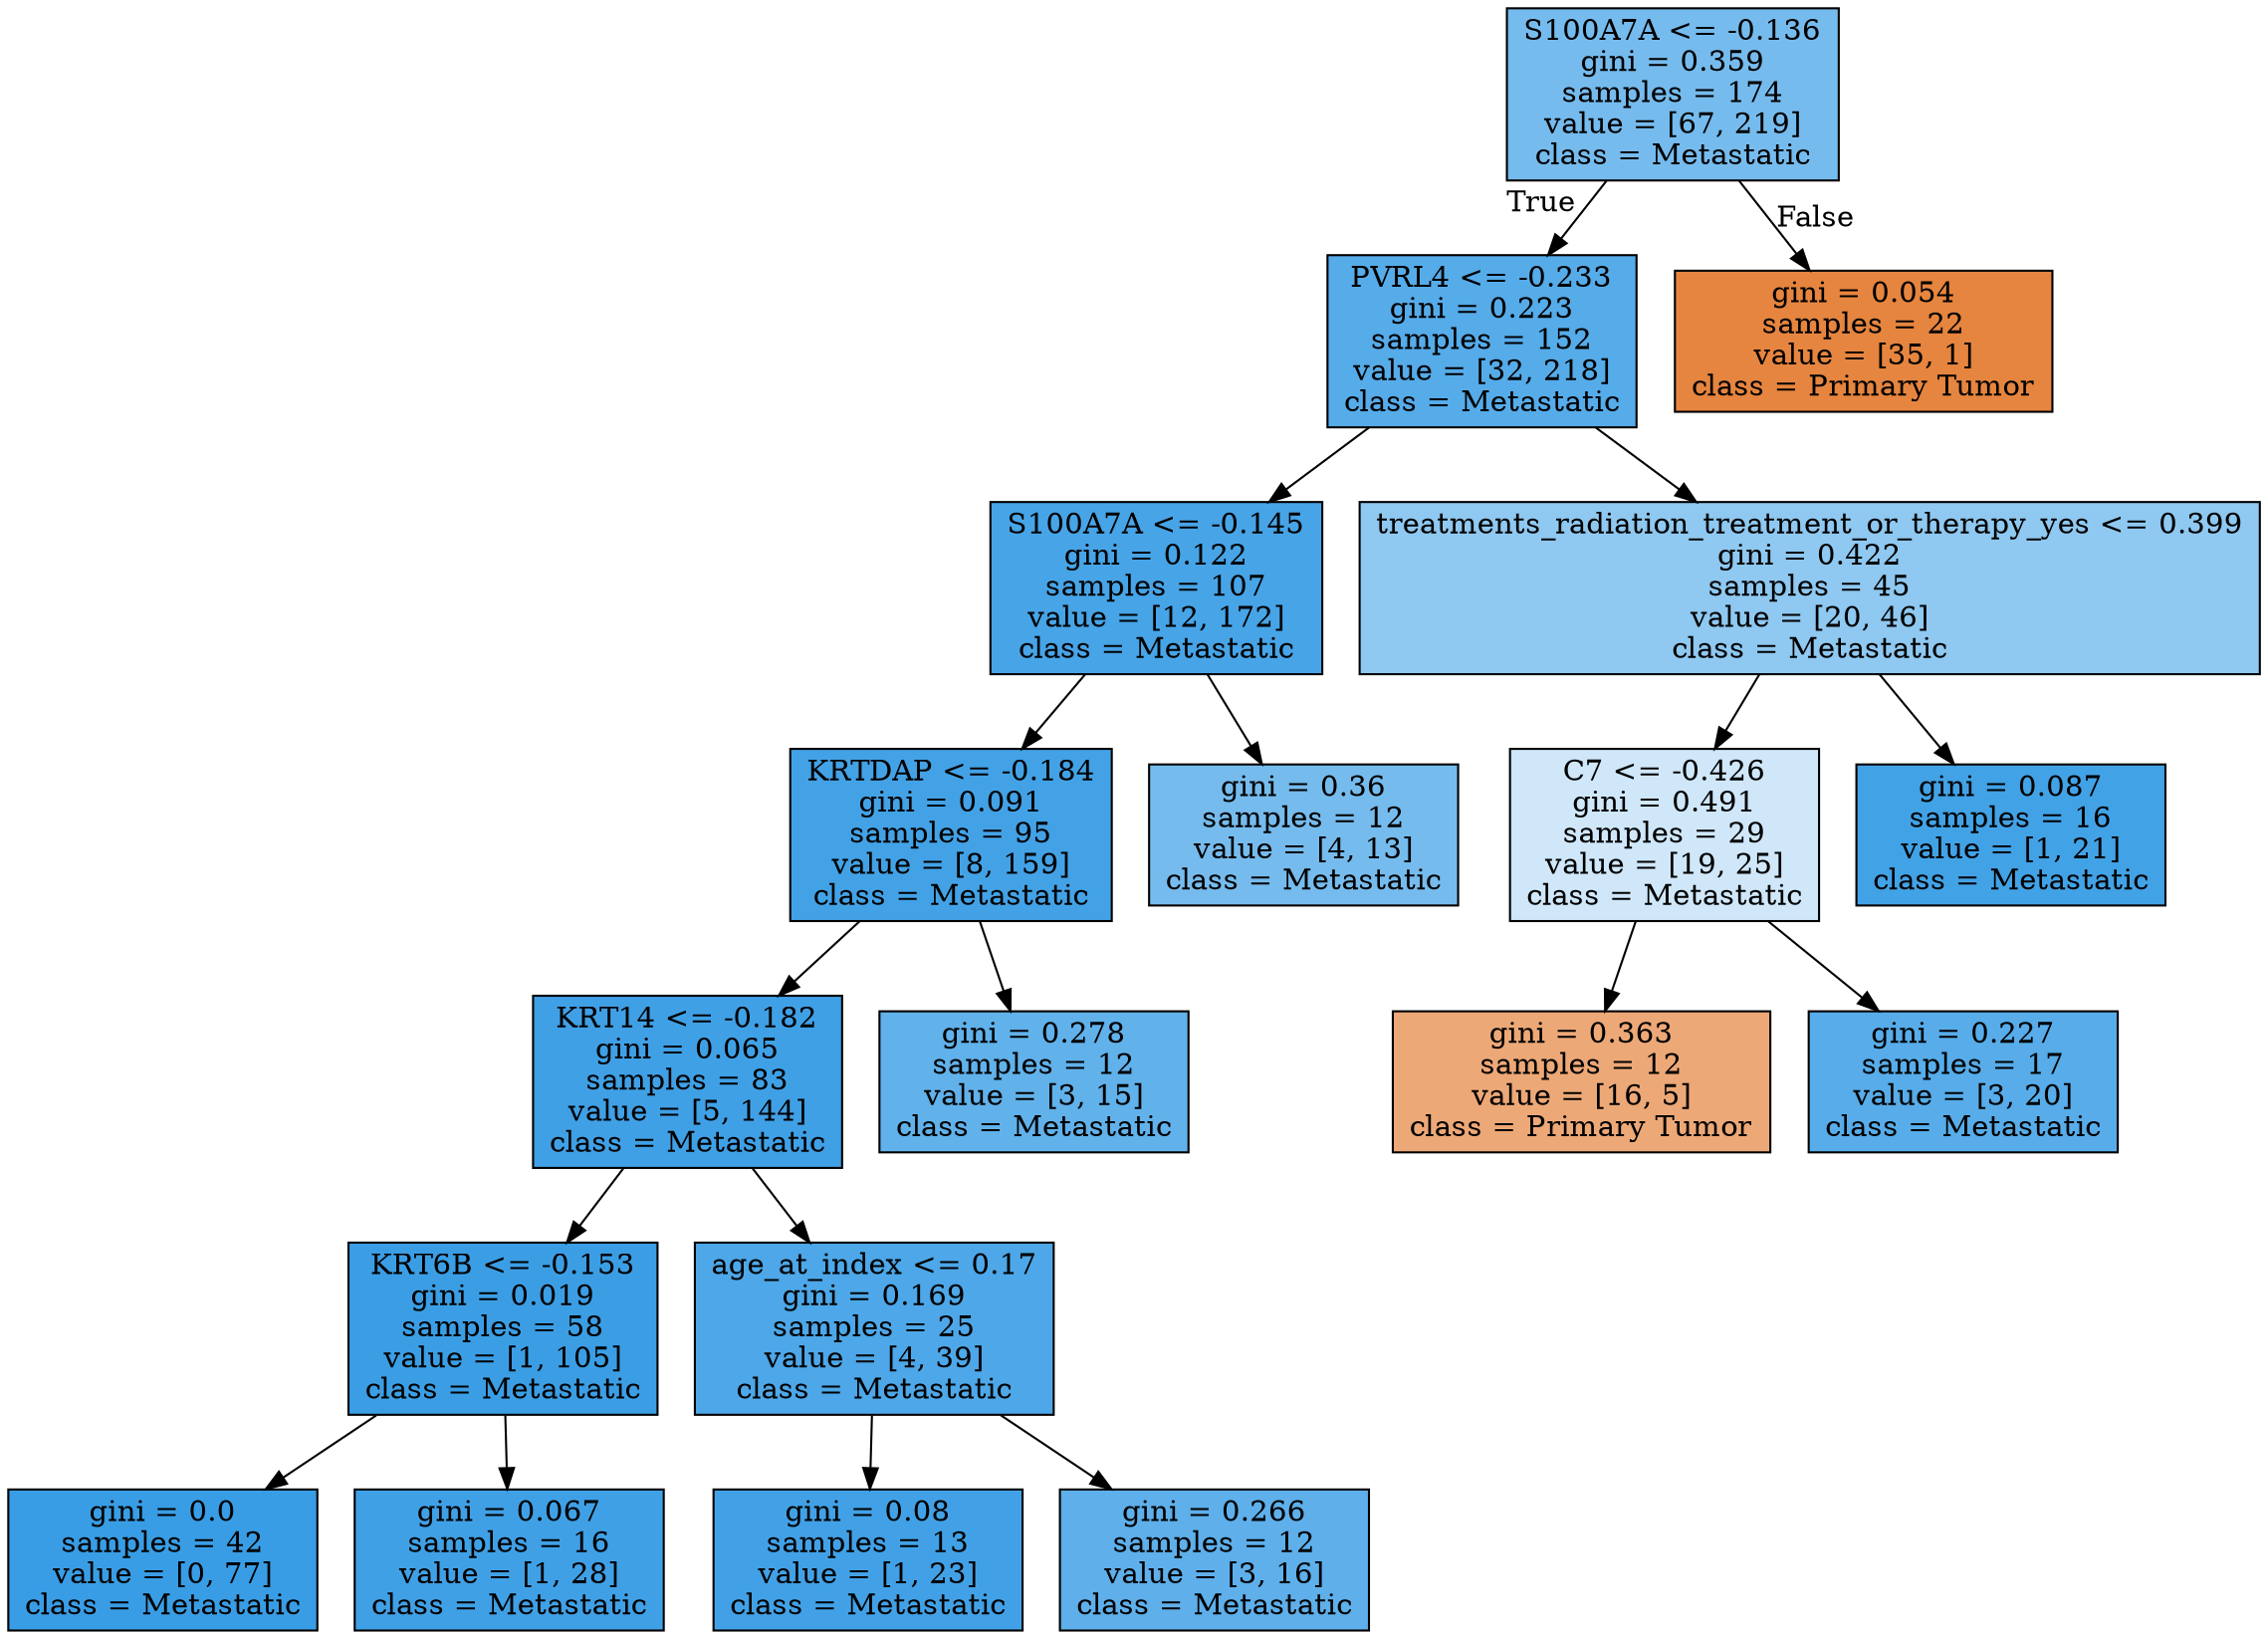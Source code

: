 digraph Tree {
node [shape=box, style="filled", color="black"] ;
0 [label="S100A7A <= -0.136\ngini = 0.359\nsamples = 174\nvalue = [67, 219]\nclass = Metastatic", fillcolor="#76bbed"] ;
1 [label="PVRL4 <= -0.233\ngini = 0.223\nsamples = 152\nvalue = [32, 218]\nclass = Metastatic", fillcolor="#56abe9"] ;
0 -> 1 [labeldistance=2.5, labelangle=45, headlabel="True"] ;
2 [label="S100A7A <= -0.145\ngini = 0.122\nsamples = 107\nvalue = [12, 172]\nclass = Metastatic", fillcolor="#47a4e7"] ;
1 -> 2 ;
3 [label="KRTDAP <= -0.184\ngini = 0.091\nsamples = 95\nvalue = [8, 159]\nclass = Metastatic", fillcolor="#43a2e6"] ;
2 -> 3 ;
4 [label="KRT14 <= -0.182\ngini = 0.065\nsamples = 83\nvalue = [5, 144]\nclass = Metastatic", fillcolor="#40a0e6"] ;
3 -> 4 ;
5 [label="KRT6B <= -0.153\ngini = 0.019\nsamples = 58\nvalue = [1, 105]\nclass = Metastatic", fillcolor="#3b9ee5"] ;
4 -> 5 ;
6 [label="gini = 0.0\nsamples = 42\nvalue = [0, 77]\nclass = Metastatic", fillcolor="#399de5"] ;
5 -> 6 ;
7 [label="gini = 0.067\nsamples = 16\nvalue = [1, 28]\nclass = Metastatic", fillcolor="#40a0e6"] ;
5 -> 7 ;
8 [label="age_at_index <= 0.17\ngini = 0.169\nsamples = 25\nvalue = [4, 39]\nclass = Metastatic", fillcolor="#4da7e8"] ;
4 -> 8 ;
9 [label="gini = 0.08\nsamples = 13\nvalue = [1, 23]\nclass = Metastatic", fillcolor="#42a1e6"] ;
8 -> 9 ;
10 [label="gini = 0.266\nsamples = 12\nvalue = [3, 16]\nclass = Metastatic", fillcolor="#5eafea"] ;
8 -> 10 ;
11 [label="gini = 0.278\nsamples = 12\nvalue = [3, 15]\nclass = Metastatic", fillcolor="#61b1ea"] ;
3 -> 11 ;
12 [label="gini = 0.36\nsamples = 12\nvalue = [4, 13]\nclass = Metastatic", fillcolor="#76bbed"] ;
2 -> 12 ;
13 [label="treatments_radiation_treatment_or_therapy_yes <= 0.399\ngini = 0.422\nsamples = 45\nvalue = [20, 46]\nclass = Metastatic", fillcolor="#8fc8f0"] ;
1 -> 13 ;
14 [label="C7 <= -0.426\ngini = 0.491\nsamples = 29\nvalue = [19, 25]\nclass = Metastatic", fillcolor="#cfe7f9"] ;
13 -> 14 ;
15 [label="gini = 0.363\nsamples = 12\nvalue = [16, 5]\nclass = Primary Tumor", fillcolor="#eda877"] ;
14 -> 15 ;
16 [label="gini = 0.227\nsamples = 17\nvalue = [3, 20]\nclass = Metastatic", fillcolor="#57ace9"] ;
14 -> 16 ;
17 [label="gini = 0.087\nsamples = 16\nvalue = [1, 21]\nclass = Metastatic", fillcolor="#42a2e6"] ;
13 -> 17 ;
18 [label="gini = 0.054\nsamples = 22\nvalue = [35, 1]\nclass = Primary Tumor", fillcolor="#e6853f"] ;
0 -> 18 [labeldistance=2.5, labelangle=-45, headlabel="False"] ;
}